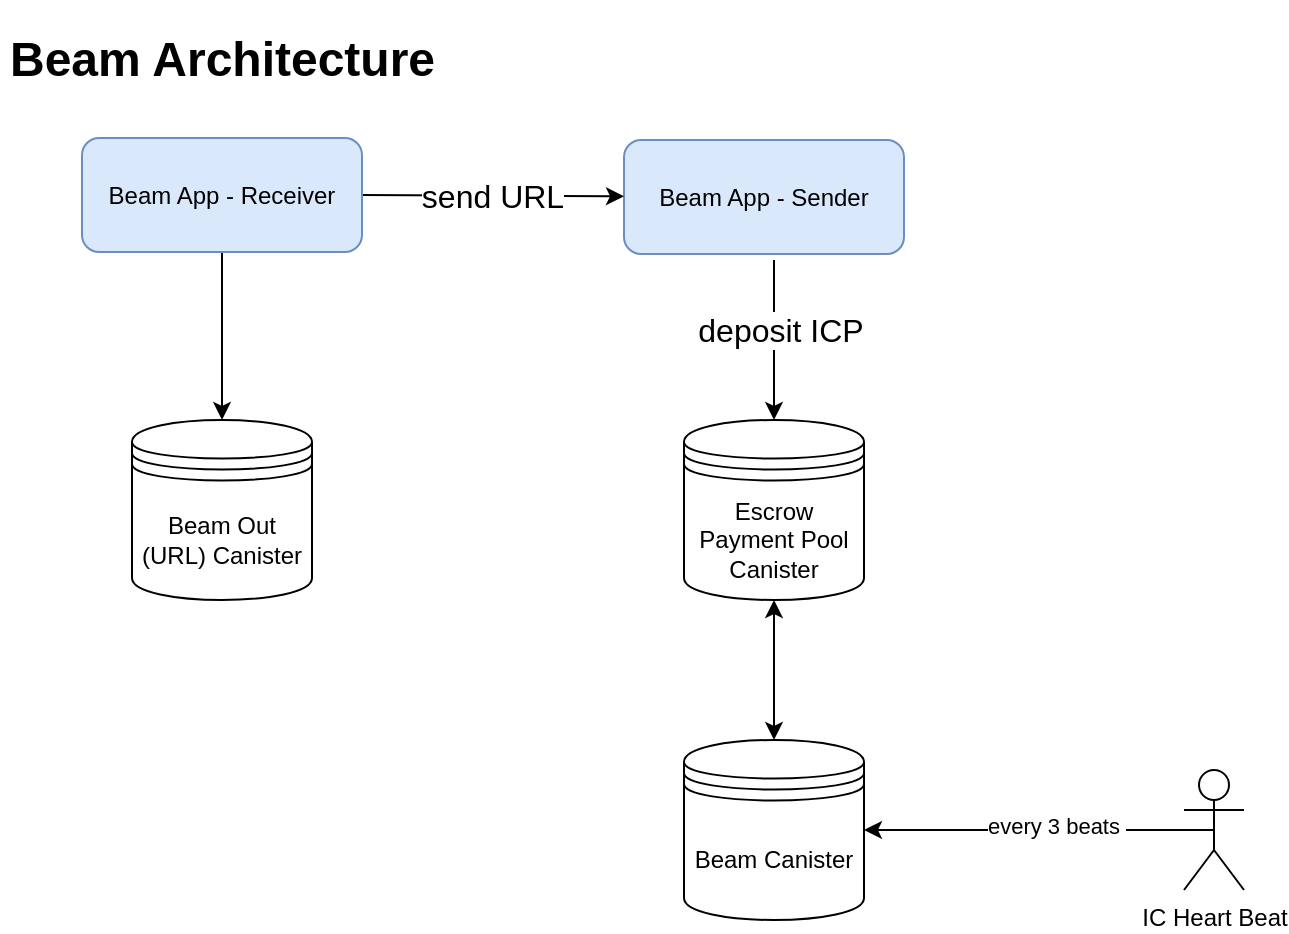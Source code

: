 <mxfile>
    <diagram id="KVRml0NFvvnyDox_iJLR" name="Beam">
        <mxGraphModel dx="856" dy="660" grid="1" gridSize="10" guides="1" tooltips="1" connect="1" arrows="1" fold="1" page="1" pageScale="1" pageWidth="827" pageHeight="1169" math="0" shadow="0">
            <root>
                <mxCell id="QkdlXIdf6SLyogeyPklL-0"/>
                <mxCell id="QkdlXIdf6SLyogeyPklL-1" parent="QkdlXIdf6SLyogeyPklL-0"/>
                <mxCell id="lCZoUt_bum-l7q1Iv6DA-0" value="&lt;h1&gt;Beam Architecture&lt;/h1&gt;" style="text;html=1;strokeColor=none;fillColor=none;spacing=5;spacingTop=-20;whiteSpace=wrap;overflow=hidden;rounded=0;" parent="QkdlXIdf6SLyogeyPklL-1" vertex="1">
                    <mxGeometry x="70" y="20" width="320" height="40" as="geometry"/>
                </mxCell>
                <mxCell id="lCZoUt_bum-l7q1Iv6DA-1" value="Beam Canister" style="shape=datastore;whiteSpace=wrap;html=1;" parent="QkdlXIdf6SLyogeyPklL-1" vertex="1">
                    <mxGeometry x="412" y="380" width="90" height="90" as="geometry"/>
                </mxCell>
                <mxCell id="lCZoUt_bum-l7q1Iv6DA-11" style="edgeStyle=none;html=1;exitX=0.5;exitY=1;exitDx=0;exitDy=0;entryX=0.5;entryY=0;entryDx=0;entryDy=0;" parent="QkdlXIdf6SLyogeyPklL-1" source="bXoHgO_Jdpie8BC1IQPX-0" target="lCZoUt_bum-l7q1Iv6DA-8" edge="1">
                    <mxGeometry relative="1" as="geometry"/>
                </mxCell>
                <mxCell id="lCZoUt_bum-l7q1Iv6DA-14" style="edgeStyle=none;html=1;entryX=0.5;entryY=0;entryDx=0;entryDy=0;" parent="QkdlXIdf6SLyogeyPklL-1" target="lCZoUt_bum-l7q1Iv6DA-4" edge="1">
                    <mxGeometry relative="1" as="geometry">
                        <mxPoint x="457" y="140" as="sourcePoint"/>
                    </mxGeometry>
                </mxCell>
                <mxCell id="bXoHgO_Jdpie8BC1IQPX-2" value="deposit ICP" style="edgeLabel;html=1;align=center;verticalAlign=middle;resizable=0;points=[];fontSize=16;" parent="lCZoUt_bum-l7q1Iv6DA-14" vertex="1" connectable="0">
                    <mxGeometry x="-0.133" y="3" relative="1" as="geometry">
                        <mxPoint as="offset"/>
                    </mxGeometry>
                </mxCell>
                <mxCell id="lCZoUt_bum-l7q1Iv6DA-2" value="Beam App - Sender" style="rounded=1;whiteSpace=wrap;html=1;fillColor=#dae8fc;strokeColor=#6c8ebf;" parent="QkdlXIdf6SLyogeyPklL-1" vertex="1">
                    <mxGeometry x="382" y="80" width="140" height="57" as="geometry"/>
                </mxCell>
                <mxCell id="lCZoUt_bum-l7q1Iv6DA-4" value="Escrow Payment Pool Canister" style="shape=datastore;whiteSpace=wrap;html=1;" parent="QkdlXIdf6SLyogeyPklL-1" vertex="1">
                    <mxGeometry x="412" y="220" width="90" height="90" as="geometry"/>
                </mxCell>
                <mxCell id="lCZoUt_bum-l7q1Iv6DA-6" style="edgeStyle=none;html=1;entryX=1;entryY=0.5;entryDx=0;entryDy=0;exitX=0.5;exitY=0.5;exitDx=0;exitDy=0;exitPerimeter=0;" parent="QkdlXIdf6SLyogeyPklL-1" source="lCZoUt_bum-l7q1Iv6DA-5" target="lCZoUt_bum-l7q1Iv6DA-1" edge="1">
                    <mxGeometry relative="1" as="geometry">
                        <mxPoint x="652" y="425" as="sourcePoint"/>
                    </mxGeometry>
                </mxCell>
                <mxCell id="lCZoUt_bum-l7q1Iv6DA-17" value="every 3 beats&amp;nbsp;" style="edgeLabel;html=1;align=center;verticalAlign=middle;resizable=0;points=[];" parent="lCZoUt_bum-l7q1Iv6DA-6" vertex="1" connectable="0">
                    <mxGeometry x="-0.1" y="-2" relative="1" as="geometry">
                        <mxPoint as="offset"/>
                    </mxGeometry>
                </mxCell>
                <mxCell id="lCZoUt_bum-l7q1Iv6DA-5" value="IC Heart Beat" style="shape=umlActor;verticalLabelPosition=bottom;verticalAlign=top;html=1;" parent="QkdlXIdf6SLyogeyPklL-1" vertex="1">
                    <mxGeometry x="662" y="395" width="30" height="60" as="geometry"/>
                </mxCell>
                <mxCell id="lCZoUt_bum-l7q1Iv6DA-8" value="Beam Out (URL) Canister" style="shape=datastore;whiteSpace=wrap;html=1;" parent="QkdlXIdf6SLyogeyPklL-1" vertex="1">
                    <mxGeometry x="136" y="220" width="90" height="90" as="geometry"/>
                </mxCell>
                <mxCell id="lCZoUt_bum-l7q1Iv6DA-10" value="" style="endArrow=classic;startArrow=classic;html=1;entryX=0.5;entryY=0;entryDx=0;entryDy=0;" parent="QkdlXIdf6SLyogeyPklL-1" source="lCZoUt_bum-l7q1Iv6DA-4" target="lCZoUt_bum-l7q1Iv6DA-1" edge="1">
                    <mxGeometry width="50" height="50" relative="1" as="geometry">
                        <mxPoint x="502" y="420" as="sourcePoint"/>
                        <mxPoint x="552" y="370" as="targetPoint"/>
                    </mxGeometry>
                </mxCell>
                <mxCell id="bXoHgO_Jdpie8BC1IQPX-1" value="send URL" style="edgeStyle=none;html=1;exitX=1;exitY=0.5;exitDx=0;exitDy=0;fontSize=16;" parent="QkdlXIdf6SLyogeyPklL-1" source="bXoHgO_Jdpie8BC1IQPX-0" target="lCZoUt_bum-l7q1Iv6DA-2" edge="1">
                    <mxGeometry relative="1" as="geometry"/>
                </mxCell>
                <mxCell id="bXoHgO_Jdpie8BC1IQPX-0" value="Beam App - Receiver" style="rounded=1;whiteSpace=wrap;html=1;fillColor=#dae8fc;strokeColor=#6c8ebf;" parent="QkdlXIdf6SLyogeyPklL-1" vertex="1">
                    <mxGeometry x="111" y="79" width="140" height="57" as="geometry"/>
                </mxCell>
            </root>
        </mxGraphModel>
    </diagram>
    <diagram id="fwaKR-ek-dV-5ZYaGFt3" name="Escrow Payment">
        <mxGraphModel dx="856" dy="660" grid="1" gridSize="10" guides="1" tooltips="1" connect="1" arrows="1" fold="1" page="1" pageScale="1" pageWidth="827" pageHeight="1169" math="0" shadow="0">
            <root>
                <mxCell id="HT2WtsV4oOrllWlnnq7f-0"/>
                <mxCell id="HT2WtsV4oOrllWlnnq7f-1" parent="HT2WtsV4oOrllWlnnq7f-0"/>
                <mxCell id="gh4WcNRdUZzC-SDo6zht-0" value="&lt;h1&gt;Escrow Payment&lt;/h1&gt;&lt;p&gt;&lt;br&gt;&lt;/p&gt;" style="text;html=1;strokeColor=none;fillColor=none;spacing=5;spacingTop=-20;whiteSpace=wrap;overflow=hidden;rounded=0;dashed=1;fontSize=16;" parent="HT2WtsV4oOrllWlnnq7f-1" vertex="1">
                    <mxGeometry x="40" y="20" width="350" height="50" as="geometry"/>
                </mxCell>
                <mxCell id="6l7CLA-68eNpDDRx75jp-5" style="edgeStyle=none;html=1;exitX=0.85;exitY=0.95;exitDx=0;exitDy=0;exitPerimeter=0;entryX=0;entryY=0;entryDx=0;entryDy=0;entryPerimeter=0;fontSize=16;" parent="HT2WtsV4oOrllWlnnq7f-1" source="pSRoo-Zo7BN2_WPRiBGP-0" target="6l7CLA-68eNpDDRx75jp-1" edge="1">
                    <mxGeometry relative="1" as="geometry"/>
                </mxCell>
                <mxCell id="6l7CLA-68eNpDDRx75jp-7" value="Trustless Direct Integration with Chain Key TX" style="edgeLabel;html=1;align=center;verticalAlign=middle;resizable=0;points=[];fontSize=16;" parent="6l7CLA-68eNpDDRx75jp-5" vertex="1" connectable="0">
                    <mxGeometry x="-0.291" y="-2" relative="1" as="geometry">
                        <mxPoint x="89" as="offset"/>
                    </mxGeometry>
                </mxCell>
                <mxCell id="6l7CLA-68eNpDDRx75jp-6" style="edgeStyle=none;html=1;exitX=0.15;exitY=0.95;exitDx=0;exitDy=0;exitPerimeter=0;fontSize=16;entryX=0.85;entryY=0.05;entryDx=0;entryDy=0;entryPerimeter=0;" parent="HT2WtsV4oOrllWlnnq7f-1" source="pSRoo-Zo7BN2_WPRiBGP-0" target="6l7CLA-68eNpDDRx75jp-3" edge="1">
                    <mxGeometry relative="1" as="geometry">
                        <mxPoint x="290" y="460" as="targetPoint"/>
                    </mxGeometry>
                </mxCell>
                <mxCell id="pSRoo-Zo7BN2_WPRiBGP-0" value="Escrow Payment Pool Canister" style="shape=datastore;whiteSpace=wrap;html=1;" parent="HT2WtsV4oOrllWlnnq7f-1" vertex="1">
                    <mxGeometry x="340" y="290" width="90" height="90" as="geometry"/>
                </mxCell>
                <mxCell id="9ELCmyftUlGTAoU6o-PT-1" style="edgeStyle=none;html=1;exitX=0.5;exitY=1;exitDx=0;exitDy=0;entryX=0.15;entryY=0.05;entryDx=0;entryDy=0;fontSize=16;entryPerimeter=0;" parent="HT2WtsV4oOrllWlnnq7f-1" source="9ELCmyftUlGTAoU6o-PT-0" target="pSRoo-Zo7BN2_WPRiBGP-0" edge="1">
                    <mxGeometry relative="1" as="geometry"/>
                </mxCell>
                <mxCell id="9ELCmyftUlGTAoU6o-PT-2" value="deposit ICP / BTC" style="edgeLabel;html=1;align=center;verticalAlign=middle;resizable=0;points=[];fontSize=16;" parent="9ELCmyftUlGTAoU6o-PT-1" vertex="1" connectable="0">
                    <mxGeometry x="-0.371" relative="1" as="geometry">
                        <mxPoint y="10" as="offset"/>
                    </mxGeometry>
                </mxCell>
                <mxCell id="9ELCmyftUlGTAoU6o-PT-0" value="Buyer" style="rounded=1;whiteSpace=wrap;html=1;fillColor=#dae8fc;strokeColor=#6c8ebf;" parent="HT2WtsV4oOrllWlnnq7f-1" vertex="1">
                    <mxGeometry x="240" y="80" width="140" height="60" as="geometry"/>
                </mxCell>
                <mxCell id="6l7CLA-68eNpDDRx75jp-0" value="claim ICP / BTC" style="edgeStyle=none;html=1;exitX=0.778;exitY=-0.006;exitDx=0;exitDy=0;fontSize=16;exitPerimeter=0;entryX=0.5;entryY=1;entryDx=0;entryDy=0;" parent="HT2WtsV4oOrllWlnnq7f-1" source="pSRoo-Zo7BN2_WPRiBGP-0" target="9ELCmyftUlGTAoU6o-PT-3" edge="1">
                    <mxGeometry x="0.355" y="-27" relative="1" as="geometry">
                        <mxPoint x="478" y="140" as="sourcePoint"/>
                        <mxPoint x="540" y="230" as="targetPoint"/>
                        <mxPoint as="offset"/>
                    </mxGeometry>
                </mxCell>
                <mxCell id="9ELCmyftUlGTAoU6o-PT-3" value="Creator" style="rounded=1;whiteSpace=wrap;html=1;fillColor=#dae8fc;strokeColor=#6c8ebf;" parent="HT2WtsV4oOrllWlnnq7f-1" vertex="1">
                    <mxGeometry x="414" y="80" width="140" height="60" as="geometry"/>
                </mxCell>
                <mxCell id="6l7CLA-68eNpDDRx75jp-1" value="Bitcoin Network" style="shape=cube;whiteSpace=wrap;html=1;boundedLbl=1;backgroundOutline=1;darkOpacity=0.05;darkOpacity2=0.1;dashed=1;fontSize=16;" parent="HT2WtsV4oOrllWlnnq7f-1" vertex="1">
                    <mxGeometry x="490" y="465" width="120" height="80" as="geometry"/>
                </mxCell>
                <mxCell id="6l7CLA-68eNpDDRx75jp-3" value="ICP Ledger" style="shape=datastore;whiteSpace=wrap;html=1;" parent="HT2WtsV4oOrllWlnnq7f-1" vertex="1">
                    <mxGeometry x="210" y="460" width="90" height="90" as="geometry"/>
                </mxCell>
            </root>
        </mxGraphModel>
    </diagram>
    <diagram id="QXZWvrSae6cvdkeJ76V1" name="Monitoring">
        <mxGraphModel dx="856" dy="1829" grid="1" gridSize="10" guides="1" tooltips="1" connect="1" arrows="1" fold="1" page="1" pageScale="1" pageWidth="827" pageHeight="1169" math="0" shadow="0">
            <root>
                <mxCell id="-z-PwYwbVHNwEXJbEGdn-0"/>
                <mxCell id="-z-PwYwbVHNwEXJbEGdn-1" parent="-z-PwYwbVHNwEXJbEGdn-0"/>
                <mxCell id="0fqOGRHrmqtCc2-WGqam-1" value="" style="rounded=0;whiteSpace=wrap;html=1;dashed=1;fontSize=16;fillColor=#dae8fc;strokeColor=#6c8ebf;" parent="-z-PwYwbVHNwEXJbEGdn-1" vertex="1">
                    <mxGeometry x="440" y="26" width="270" height="240" as="geometry"/>
                </mxCell>
                <mxCell id="tXWqpfsSQcir3fG210vC-0" value="Monitoring Agent Canister" style="shape=datastore;whiteSpace=wrap;html=1;fillColor=#ffe6cc;strokeColor=#d79b00;" parent="-z-PwYwbVHNwEXJbEGdn-1" vertex="1">
                    <mxGeometry x="186" y="78" width="90" height="100" as="geometry"/>
                </mxCell>
                <mxCell id="2BiaCtMyzdDffYhxFGq--1" style="edgeStyle=none;html=1;exitX=0.75;exitY=1;exitDx=0;exitDy=0;entryX=0.15;entryY=0.05;entryDx=0;entryDy=0;entryPerimeter=0;" parent="-z-PwYwbVHNwEXJbEGdn-1" source="tXWqpfsSQcir3fG210vC-2" target="2BiaCtMyzdDffYhxFGq--0" edge="1">
                    <mxGeometry relative="1" as="geometry"/>
                </mxCell>
                <mxCell id="tXWqpfsSQcir3fG210vC-2" value="ICP Solvency" style="rounded=1;whiteSpace=wrap;html=1;" parent="-z-PwYwbVHNwEXJbEGdn-1" vertex="1">
                    <mxGeometry x="86" y="218" width="120" height="60" as="geometry"/>
                </mxCell>
                <mxCell id="2BiaCtMyzdDffYhxFGq--2" style="edgeStyle=none;html=1;exitX=0.25;exitY=1;exitDx=0;exitDy=0;entryX=0.85;entryY=0.05;entryDx=0;entryDy=0;entryPerimeter=0;" parent="-z-PwYwbVHNwEXJbEGdn-1" source="tXWqpfsSQcir3fG210vC-3" target="2BiaCtMyzdDffYhxFGq--0" edge="1">
                    <mxGeometry relative="1" as="geometry"/>
                </mxCell>
                <mxCell id="tXWqpfsSQcir3fG210vC-3" value="BTC Solvency" style="rounded=1;whiteSpace=wrap;html=1;" parent="-z-PwYwbVHNwEXJbEGdn-1" vertex="1">
                    <mxGeometry x="266" y="218" width="120" height="60" as="geometry"/>
                </mxCell>
                <mxCell id="tXWqpfsSQcir3fG210vC-4" value="" style="endArrow=classic;html=1;entryX=0.5;entryY=0;entryDx=0;entryDy=0;" parent="-z-PwYwbVHNwEXJbEGdn-1" target="tXWqpfsSQcir3fG210vC-2" edge="1">
                    <mxGeometry width="50" height="50" relative="1" as="geometry">
                        <mxPoint x="186" y="168" as="sourcePoint"/>
                        <mxPoint x="136" y="198" as="targetPoint"/>
                    </mxGeometry>
                </mxCell>
                <mxCell id="tXWqpfsSQcir3fG210vC-11" value="" style="endArrow=classic;html=1;exitX=1.011;exitY=0.89;exitDx=0;exitDy=0;exitPerimeter=0;entryX=0.5;entryY=0;entryDx=0;entryDy=0;" parent="-z-PwYwbVHNwEXJbEGdn-1" source="tXWqpfsSQcir3fG210vC-0" target="tXWqpfsSQcir3fG210vC-3" edge="1">
                    <mxGeometry width="50" height="50" relative="1" as="geometry">
                        <mxPoint x="276" y="178" as="sourcePoint"/>
                        <mxPoint x="156" y="228" as="targetPoint"/>
                    </mxGeometry>
                </mxCell>
                <mxCell id="2BiaCtMyzdDffYhxFGq--0" value="Escrow Payment Canister" style="shape=datastore;whiteSpace=wrap;html=1;" parent="-z-PwYwbVHNwEXJbEGdn-1" vertex="1">
                    <mxGeometry x="186" y="318" width="90" height="100" as="geometry"/>
                </mxCell>
                <mxCell id="33ETkodEXQxMrgzSWCZ3-0" value="&lt;h1&gt;Proactive Monitoring&lt;/h1&gt;" style="text;html=1;strokeColor=none;fillColor=none;spacing=5;spacingTop=-20;whiteSpace=wrap;overflow=hidden;rounded=0;" parent="-z-PwYwbVHNwEXJbEGdn-1" vertex="1">
                    <mxGeometry x="36" width="264" height="40" as="geometry"/>
                </mxCell>
                <mxCell id="0fqOGRHrmqtCc2-WGqam-3" style="edgeStyle=none;html=1;exitX=0.07;exitY=0.4;exitDx=0;exitDy=0;exitPerimeter=0;entryX=0.933;entryY=0.58;entryDx=0;entryDy=0;entryPerimeter=0;dashed=1;dashPattern=1 1;fontSize=16;" parent="-z-PwYwbVHNwEXJbEGdn-1" source="0fqOGRHrmqtCc2-WGqam-0" target="tXWqpfsSQcir3fG210vC-0" edge="1">
                    <mxGeometry relative="1" as="geometry"/>
                </mxCell>
                <mxCell id="0fqOGRHrmqtCc2-WGqam-4" value="Http Polling" style="edgeLabel;html=1;align=center;verticalAlign=middle;resizable=0;points=[];fontSize=16;" parent="0fqOGRHrmqtCc2-WGqam-3" vertex="1" connectable="0">
                    <mxGeometry x="-0.052" y="-1" relative="1" as="geometry">
                        <mxPoint as="offset"/>
                    </mxGeometry>
                </mxCell>
                <mxCell id="0fqOGRHrmqtCc2-WGqam-6" style="edgeStyle=none;html=1;exitX=0.55;exitY=0.95;exitDx=0;exitDy=0;exitPerimeter=0;entryX=0.5;entryY=0;entryDx=0;entryDy=0;dashed=1;dashPattern=1 1;fontSize=16;" parent="-z-PwYwbVHNwEXJbEGdn-1" source="0fqOGRHrmqtCc2-WGqam-0" target="0fqOGRHrmqtCc2-WGqam-5" edge="1">
                    <mxGeometry relative="1" as="geometry"/>
                </mxCell>
                <mxCell id="0fqOGRHrmqtCc2-WGqam-7" value="Http Health Check" style="edgeLabel;html=1;align=center;verticalAlign=middle;resizable=0;points=[];fontSize=16;" parent="0fqOGRHrmqtCc2-WGqam-6" vertex="1" connectable="0">
                    <mxGeometry x="0.214" y="2" relative="1" as="geometry">
                        <mxPoint x="-2" y="23" as="offset"/>
                    </mxGeometry>
                </mxCell>
                <mxCell id="0fqOGRHrmqtCc2-WGqam-0" value="Uptime Robot" style="ellipse;shape=cloud;whiteSpace=wrap;html=1;dashed=1;fontSize=16;" parent="-z-PwYwbVHNwEXJbEGdn-1" vertex="1">
                    <mxGeometry x="485" y="96" width="160" height="100" as="geometry"/>
                </mxCell>
                <mxCell id="0fqOGRHrmqtCc2-WGqam-2" value="Cloud" style="text;html=1;strokeColor=none;fillColor=none;align=center;verticalAlign=middle;whiteSpace=wrap;rounded=0;dashed=1;fontSize=16;" parent="-z-PwYwbVHNwEXJbEGdn-1" vertex="1">
                    <mxGeometry x="535" y="39" width="60" height="30" as="geometry"/>
                </mxCell>
                <mxCell id="0fqOGRHrmqtCc2-WGqam-5" value="All Canisters" style="shape=datastore;whiteSpace=wrap;html=1;" parent="-z-PwYwbVHNwEXJbEGdn-1" vertex="1">
                    <mxGeometry x="528" y="350" width="90" height="100" as="geometry"/>
                </mxCell>
            </root>
        </mxGraphModel>
    </diagram>
</mxfile>